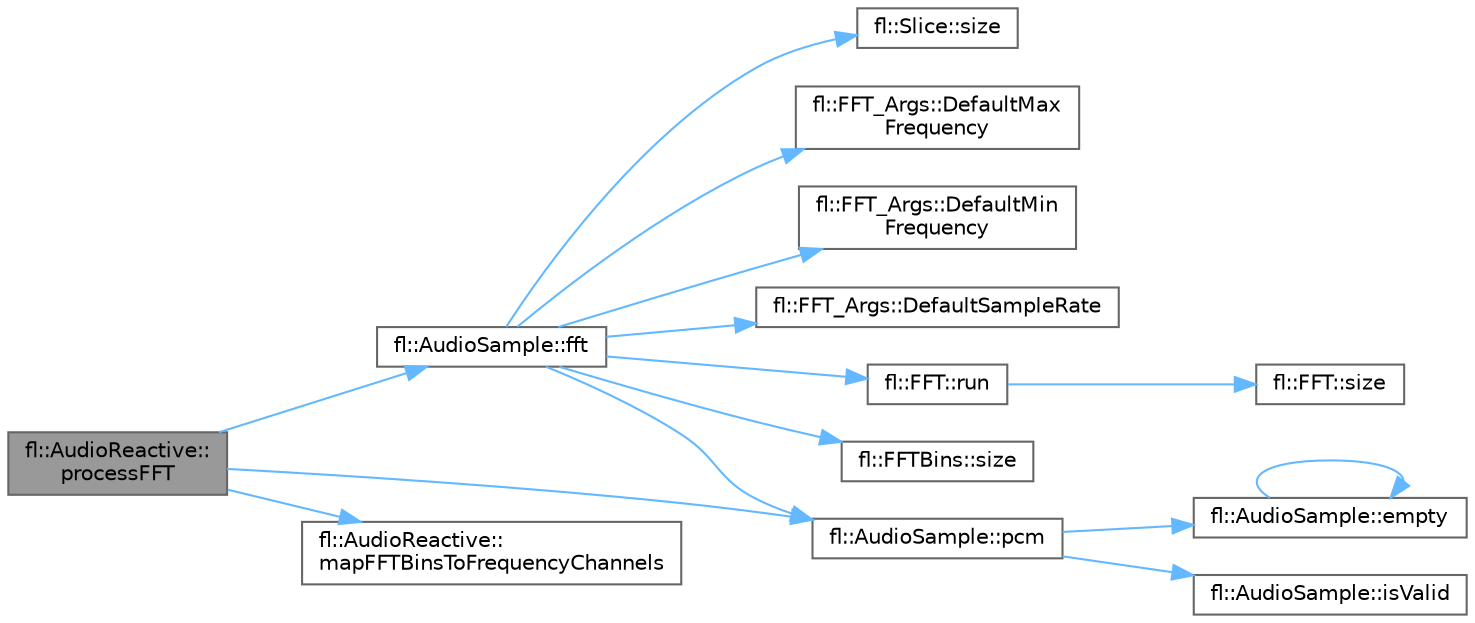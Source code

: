 digraph "fl::AudioReactive::processFFT"
{
 // INTERACTIVE_SVG=YES
 // LATEX_PDF_SIZE
  bgcolor="transparent";
  edge [fontname=Helvetica,fontsize=10,labelfontname=Helvetica,labelfontsize=10];
  node [fontname=Helvetica,fontsize=10,shape=box,height=0.2,width=0.4];
  rankdir="LR";
  Node1 [id="Node000001",label="fl::AudioReactive::\lprocessFFT",height=0.2,width=0.4,color="gray40", fillcolor="grey60", style="filled", fontcolor="black",tooltip=" "];
  Node1 -> Node2 [id="edge1_Node000001_Node000002",color="steelblue1",style="solid",tooltip=" "];
  Node2 [id="Node000002",label="fl::AudioSample::fft",height=0.2,width=0.4,color="grey40", fillcolor="white", style="filled",URL="$d0/de1/classfl_1_1_audio_sample_aa07d9fc1f757039c453a67dd030fcfd9.html#aa07d9fc1f757039c453a67dd030fcfd9",tooltip=" "];
  Node2 -> Node3 [id="edge2_Node000002_Node000003",color="steelblue1",style="solid",tooltip=" "];
  Node3 [id="Node000003",label="fl::FFT_Args::DefaultMax\lFrequency",height=0.2,width=0.4,color="grey40", fillcolor="white", style="filled",URL="$de/d63/structfl_1_1_f_f_t___args_aee3b8b6f26499727b0dc418ef42a33d0.html#aee3b8b6f26499727b0dc418ef42a33d0",tooltip=" "];
  Node2 -> Node4 [id="edge3_Node000002_Node000004",color="steelblue1",style="solid",tooltip=" "];
  Node4 [id="Node000004",label="fl::FFT_Args::DefaultMin\lFrequency",height=0.2,width=0.4,color="grey40", fillcolor="white", style="filled",URL="$de/d63/structfl_1_1_f_f_t___args_a58eaae4560a529cffedb93b02f242342.html#a58eaae4560a529cffedb93b02f242342",tooltip=" "];
  Node2 -> Node5 [id="edge4_Node000002_Node000005",color="steelblue1",style="solid",tooltip=" "];
  Node5 [id="Node000005",label="fl::FFT_Args::DefaultSampleRate",height=0.2,width=0.4,color="grey40", fillcolor="white", style="filled",URL="$de/d63/structfl_1_1_f_f_t___args_a122871d8cbf4bbee41e9c337f2e5a952.html#a122871d8cbf4bbee41e9c337f2e5a952",tooltip=" "];
  Node2 -> Node6 [id="edge5_Node000002_Node000006",color="steelblue1",style="solid",tooltip=" "];
  Node6 [id="Node000006",label="fl::AudioSample::pcm",height=0.2,width=0.4,color="grey40", fillcolor="white", style="filled",URL="$d0/de1/classfl_1_1_audio_sample_a1e832f8e8093a7464089e7b41bebe089.html#a1e832f8e8093a7464089e7b41bebe089",tooltip=" "];
  Node6 -> Node7 [id="edge6_Node000006_Node000007",color="steelblue1",style="solid",tooltip=" "];
  Node7 [id="Node000007",label="fl::AudioSample::empty",height=0.2,width=0.4,color="grey40", fillcolor="white", style="filled",URL="$d0/de1/classfl_1_1_audio_sample_afe988920e20628a1cac954ba48885e4a.html#afe988920e20628a1cac954ba48885e4a",tooltip=" "];
  Node7 -> Node7 [id="edge7_Node000007_Node000007",color="steelblue1",style="solid",tooltip=" "];
  Node6 -> Node8 [id="edge8_Node000006_Node000008",color="steelblue1",style="solid",tooltip=" "];
  Node8 [id="Node000008",label="fl::AudioSample::isValid",height=0.2,width=0.4,color="grey40", fillcolor="white", style="filled",URL="$d0/de1/classfl_1_1_audio_sample_a787afa32bf4171d89070085579b9b1e5.html#a787afa32bf4171d89070085579b9b1e5",tooltip=" "];
  Node2 -> Node9 [id="edge9_Node000002_Node000009",color="steelblue1",style="solid",tooltip=" "];
  Node9 [id="Node000009",label="fl::FFT::run",height=0.2,width=0.4,color="grey40", fillcolor="white", style="filled",URL="$d1/d47/classfl_1_1_f_f_t_af61f65d5f457c0cfe13794aa8fa9e4e6.html#af61f65d5f457c0cfe13794aa8fa9e4e6",tooltip=" "];
  Node9 -> Node10 [id="edge10_Node000009_Node000010",color="steelblue1",style="solid",tooltip=" "];
  Node10 [id="Node000010",label="fl::FFT::size",height=0.2,width=0.4,color="grey40", fillcolor="white", style="filled",URL="$d1/d47/classfl_1_1_f_f_t_a7649fd44fdac9135450603dde9bc03c9.html#a7649fd44fdac9135450603dde9bc03c9",tooltip=" "];
  Node2 -> Node11 [id="edge11_Node000002_Node000011",color="steelblue1",style="solid",tooltip=" "];
  Node11 [id="Node000011",label="fl::FFTBins::size",height=0.2,width=0.4,color="grey40", fillcolor="white", style="filled",URL="$d1/dd3/structfl_1_1_f_f_t_bins_aa32eb675995116f3155334b277150ca7.html#aa32eb675995116f3155334b277150ca7",tooltip=" "];
  Node2 -> Node12 [id="edge12_Node000002_Node000012",color="steelblue1",style="solid",tooltip=" "];
  Node12 [id="Node000012",label="fl::Slice::size",height=0.2,width=0.4,color="grey40", fillcolor="white", style="filled",URL="$d8/de4/classfl_1_1_slice_abe7b0c2539b61d18d30ee571680d5a91.html#abe7b0c2539b61d18d30ee571680d5a91",tooltip=" "];
  Node1 -> Node13 [id="edge13_Node000001_Node000013",color="steelblue1",style="solid",tooltip=" "];
  Node13 [id="Node000013",label="fl::AudioReactive::\lmapFFTBinsToFrequencyChannels",height=0.2,width=0.4,color="grey40", fillcolor="white", style="filled",URL="$d3/d40/classfl_1_1_audio_reactive_a50453d52700a451d8c4c534bf9538b03.html#a50453d52700a451d8c4c534bf9538b03",tooltip=" "];
  Node1 -> Node6 [id="edge14_Node000001_Node000006",color="steelblue1",style="solid",tooltip=" "];
}
